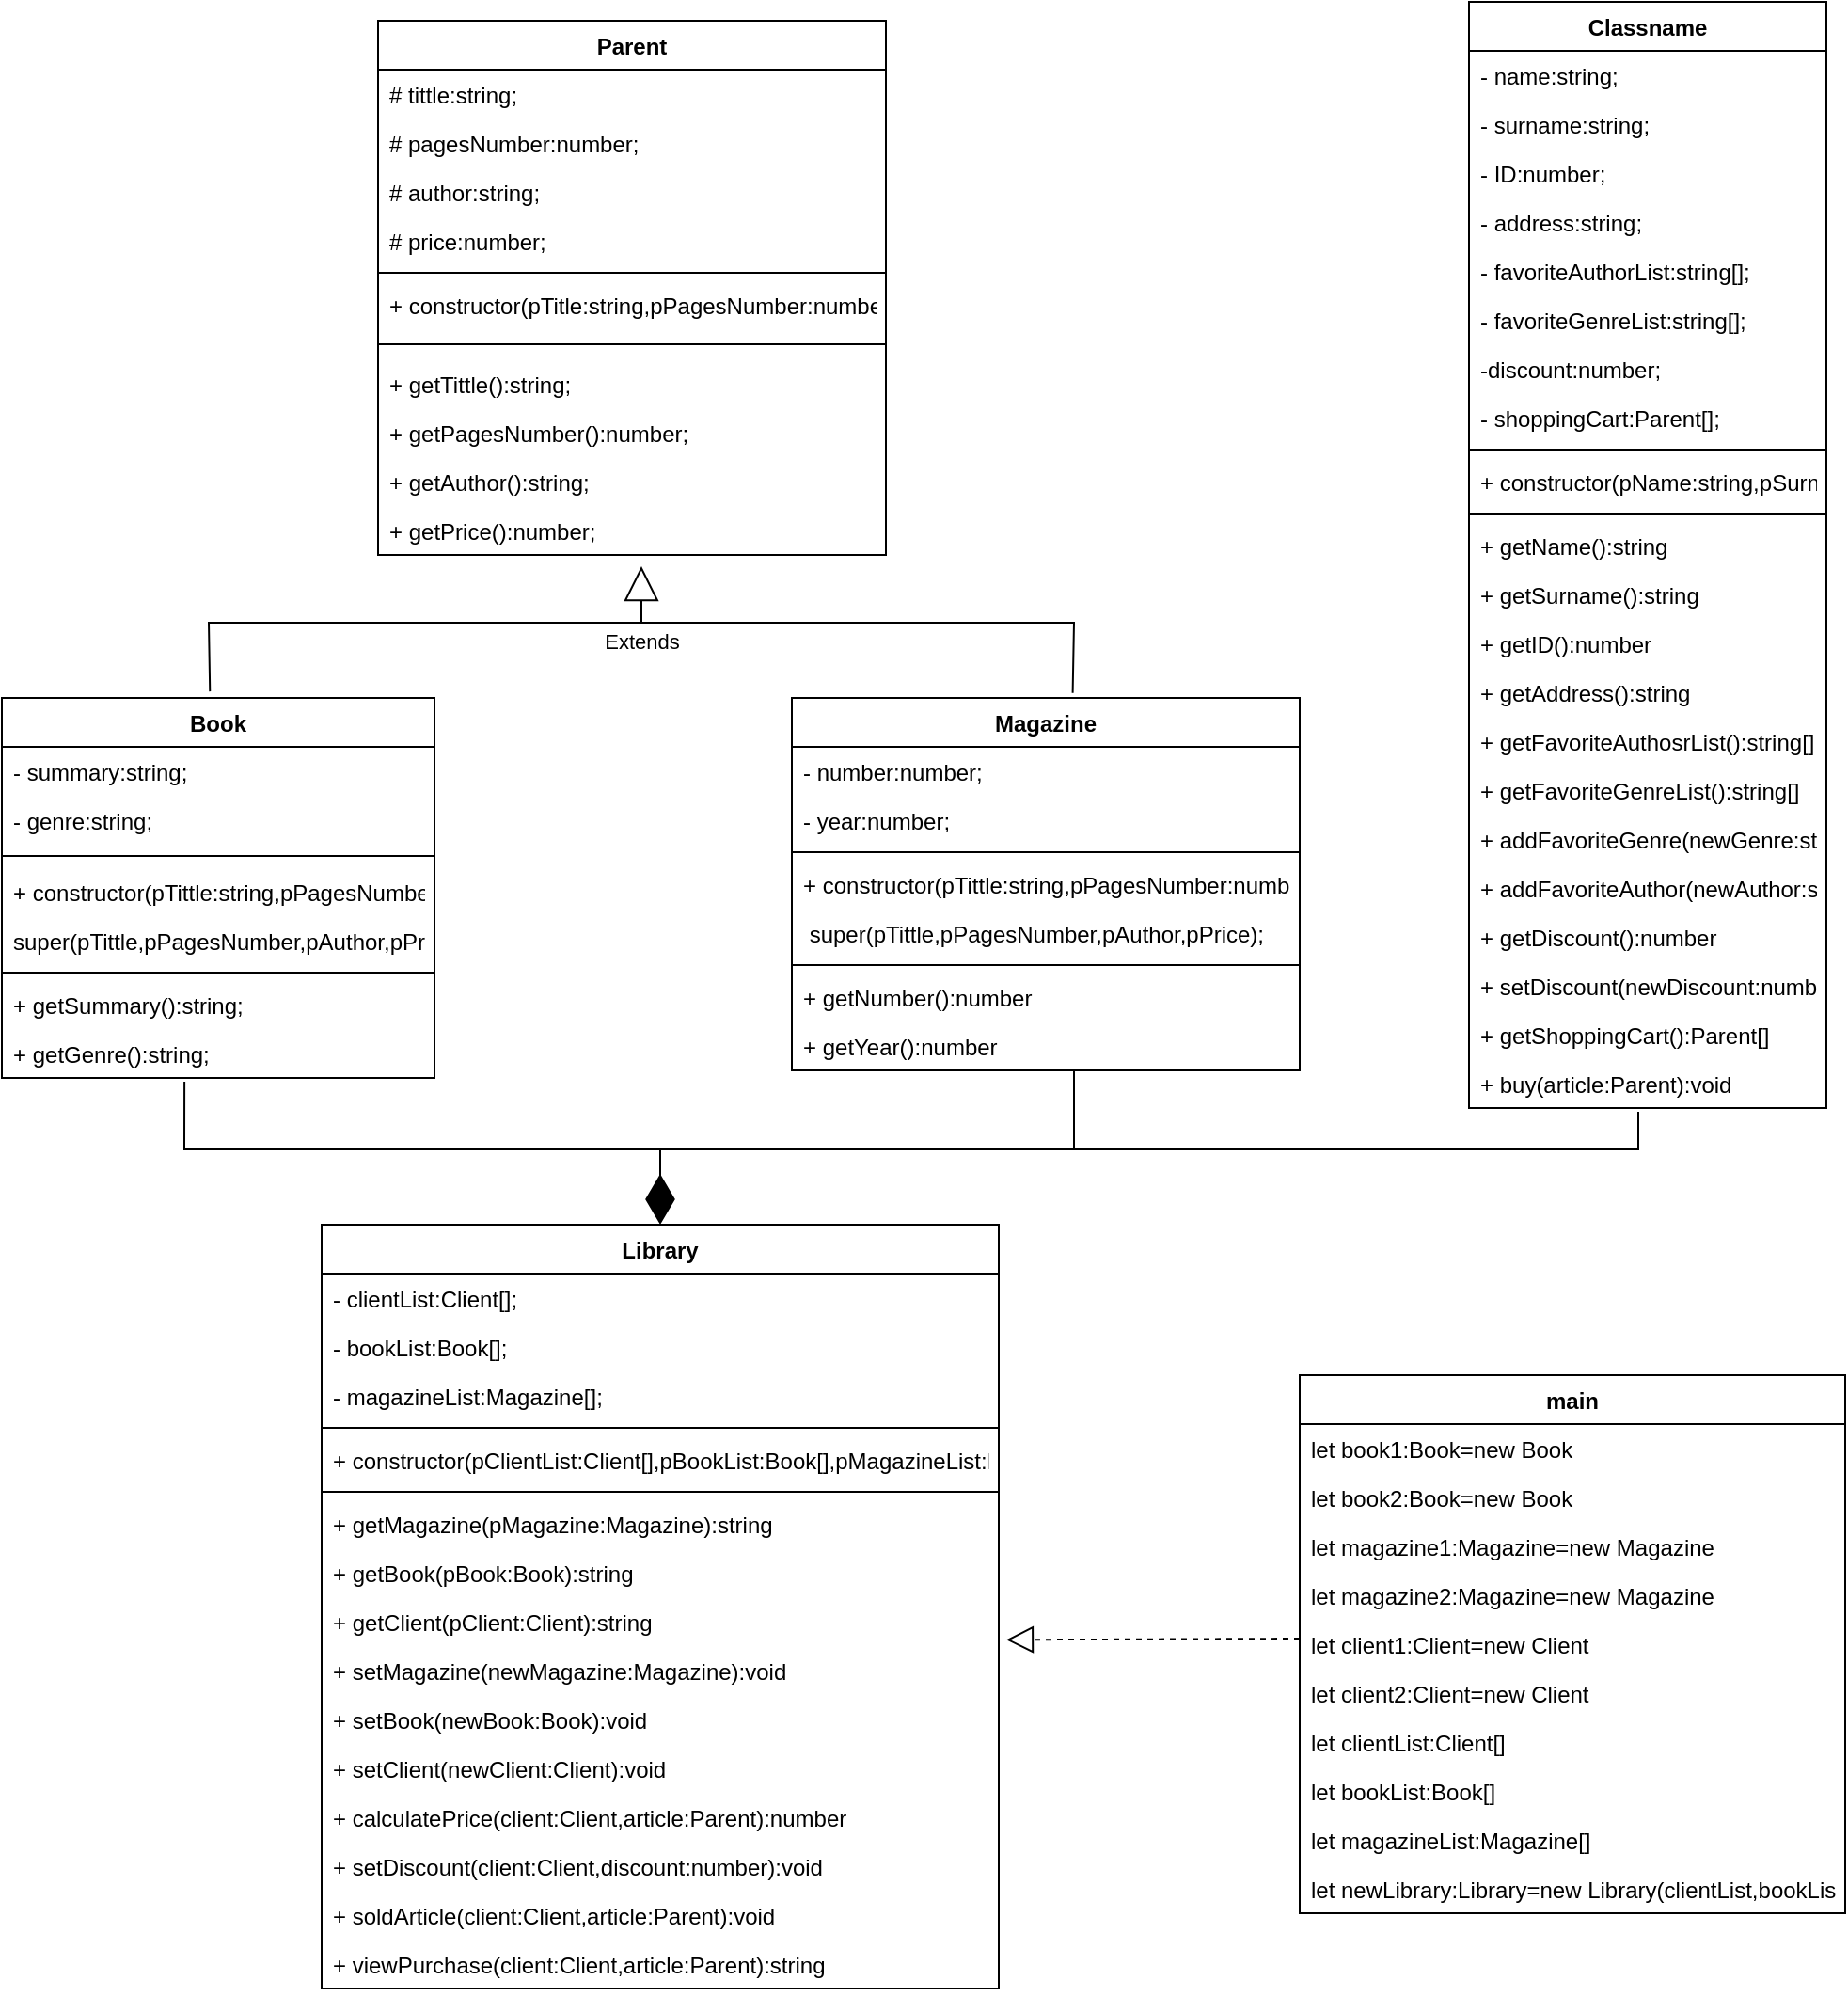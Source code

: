 <mxfile version="20.4.0" type="github">
  <diagram id="yd57geWrQfO_D2EMsrdI" name="Página-1">
    <mxGraphModel dx="1108" dy="524" grid="1" gridSize="10" guides="1" tooltips="1" connect="1" arrows="1" fold="1" page="1" pageScale="1" pageWidth="1200" pageHeight="1920" math="0" shadow="0">
      <root>
        <mxCell id="0" />
        <mxCell id="1" parent="0" />
        <mxCell id="crTrlhbwJg0vsD91Bo2z-1" value="Parent" style="swimlane;fontStyle=1;align=center;verticalAlign=top;childLayout=stackLayout;horizontal=1;startSize=26;horizontalStack=0;resizeParent=1;resizeParentMax=0;resizeLast=0;collapsible=1;marginBottom=0;" vertex="1" parent="1">
          <mxGeometry x="270" y="40" width="270" height="284" as="geometry" />
        </mxCell>
        <mxCell id="crTrlhbwJg0vsD91Bo2z-2" value="# tittle:string;" style="text;strokeColor=none;fillColor=none;align=left;verticalAlign=top;spacingLeft=4;spacingRight=4;overflow=hidden;rotatable=0;points=[[0,0.5],[1,0.5]];portConstraint=eastwest;" vertex="1" parent="crTrlhbwJg0vsD91Bo2z-1">
          <mxGeometry y="26" width="270" height="26" as="geometry" />
        </mxCell>
        <mxCell id="crTrlhbwJg0vsD91Bo2z-18" value="# pagesNumber:number;" style="text;strokeColor=none;fillColor=none;align=left;verticalAlign=top;spacingLeft=4;spacingRight=4;overflow=hidden;rotatable=0;points=[[0,0.5],[1,0.5]];portConstraint=eastwest;" vertex="1" parent="crTrlhbwJg0vsD91Bo2z-1">
          <mxGeometry y="52" width="270" height="26" as="geometry" />
        </mxCell>
        <mxCell id="crTrlhbwJg0vsD91Bo2z-17" value="# author:string;" style="text;strokeColor=none;fillColor=none;align=left;verticalAlign=top;spacingLeft=4;spacingRight=4;overflow=hidden;rotatable=0;points=[[0,0.5],[1,0.5]];portConstraint=eastwest;" vertex="1" parent="crTrlhbwJg0vsD91Bo2z-1">
          <mxGeometry y="78" width="270" height="26" as="geometry" />
        </mxCell>
        <mxCell id="crTrlhbwJg0vsD91Bo2z-20" value="# price:number;" style="text;strokeColor=none;fillColor=none;align=left;verticalAlign=top;spacingLeft=4;spacingRight=4;overflow=hidden;rotatable=0;points=[[0,0.5],[1,0.5]];portConstraint=eastwest;" vertex="1" parent="crTrlhbwJg0vsD91Bo2z-1">
          <mxGeometry y="104" width="270" height="26" as="geometry" />
        </mxCell>
        <mxCell id="crTrlhbwJg0vsD91Bo2z-3" value="" style="line;strokeWidth=1;fillColor=none;align=left;verticalAlign=middle;spacingTop=-1;spacingLeft=3;spacingRight=3;rotatable=0;labelPosition=right;points=[];portConstraint=eastwest;strokeColor=inherit;" vertex="1" parent="crTrlhbwJg0vsD91Bo2z-1">
          <mxGeometry y="130" width="270" height="8" as="geometry" />
        </mxCell>
        <mxCell id="crTrlhbwJg0vsD91Bo2z-4" value="+ constructor(pTitle:string,pPagesNumber:number,pAuthor:string,pPrice:number)" style="text;strokeColor=none;fillColor=none;align=left;verticalAlign=top;spacingLeft=4;spacingRight=4;overflow=hidden;rotatable=0;points=[[0,0.5],[1,0.5]];portConstraint=eastwest;" vertex="1" parent="crTrlhbwJg0vsD91Bo2z-1">
          <mxGeometry y="138" width="270" height="26" as="geometry" />
        </mxCell>
        <mxCell id="crTrlhbwJg0vsD91Bo2z-26" value="" style="line;strokeWidth=1;fillColor=none;align=left;verticalAlign=middle;spacingTop=-1;spacingLeft=3;spacingRight=3;rotatable=0;labelPosition=right;points=[];portConstraint=eastwest;strokeColor=inherit;" vertex="1" parent="crTrlhbwJg0vsD91Bo2z-1">
          <mxGeometry y="164" width="270" height="16" as="geometry" />
        </mxCell>
        <mxCell id="crTrlhbwJg0vsD91Bo2z-24" value="+ getTittle():string;" style="text;strokeColor=none;fillColor=none;align=left;verticalAlign=top;spacingLeft=4;spacingRight=4;overflow=hidden;rotatable=0;points=[[0,0.5],[1,0.5]];portConstraint=eastwest;" vertex="1" parent="crTrlhbwJg0vsD91Bo2z-1">
          <mxGeometry y="180" width="270" height="26" as="geometry" />
        </mxCell>
        <mxCell id="crTrlhbwJg0vsD91Bo2z-29" value="+ getPagesNumber():number;" style="text;strokeColor=none;fillColor=none;align=left;verticalAlign=top;spacingLeft=4;spacingRight=4;overflow=hidden;rotatable=0;points=[[0,0.5],[1,0.5]];portConstraint=eastwest;" vertex="1" parent="crTrlhbwJg0vsD91Bo2z-1">
          <mxGeometry y="206" width="270" height="26" as="geometry" />
        </mxCell>
        <mxCell id="crTrlhbwJg0vsD91Bo2z-28" value="+ getAuthor():string;" style="text;strokeColor=none;fillColor=none;align=left;verticalAlign=top;spacingLeft=4;spacingRight=4;overflow=hidden;rotatable=0;points=[[0,0.5],[1,0.5]];portConstraint=eastwest;" vertex="1" parent="crTrlhbwJg0vsD91Bo2z-1">
          <mxGeometry y="232" width="270" height="26" as="geometry" />
        </mxCell>
        <mxCell id="crTrlhbwJg0vsD91Bo2z-21" value="+ getPrice():number;" style="text;strokeColor=none;fillColor=none;align=left;verticalAlign=top;spacingLeft=4;spacingRight=4;overflow=hidden;rotatable=0;points=[[0,0.5],[1,0.5]];portConstraint=eastwest;" vertex="1" parent="crTrlhbwJg0vsD91Bo2z-1">
          <mxGeometry y="258" width="270" height="26" as="geometry" />
        </mxCell>
        <mxCell id="crTrlhbwJg0vsD91Bo2z-5" value="Book" style="swimlane;fontStyle=1;align=center;verticalAlign=top;childLayout=stackLayout;horizontal=1;startSize=26;horizontalStack=0;resizeParent=1;resizeParentMax=0;resizeLast=0;collapsible=1;marginBottom=0;" vertex="1" parent="1">
          <mxGeometry x="70" y="400" width="230" height="202" as="geometry" />
        </mxCell>
        <mxCell id="crTrlhbwJg0vsD91Bo2z-30" value="- summary:string;" style="text;strokeColor=none;fillColor=none;align=left;verticalAlign=top;spacingLeft=4;spacingRight=4;overflow=hidden;rotatable=0;points=[[0,0.5],[1,0.5]];portConstraint=eastwest;" vertex="1" parent="crTrlhbwJg0vsD91Bo2z-5">
          <mxGeometry y="26" width="230" height="26" as="geometry" />
        </mxCell>
        <mxCell id="crTrlhbwJg0vsD91Bo2z-31" value="- genre:string;" style="text;strokeColor=none;fillColor=none;align=left;verticalAlign=top;spacingLeft=4;spacingRight=4;overflow=hidden;rotatable=0;points=[[0,0.5],[1,0.5]];portConstraint=eastwest;" vertex="1" parent="crTrlhbwJg0vsD91Bo2z-5">
          <mxGeometry y="52" width="230" height="26" as="geometry" />
        </mxCell>
        <mxCell id="crTrlhbwJg0vsD91Bo2z-49" value="" style="line;strokeWidth=1;fillColor=none;align=left;verticalAlign=middle;spacingTop=-1;spacingLeft=3;spacingRight=3;rotatable=0;labelPosition=right;points=[];portConstraint=eastwest;strokeColor=inherit;" vertex="1" parent="crTrlhbwJg0vsD91Bo2z-5">
          <mxGeometry y="78" width="230" height="12" as="geometry" />
        </mxCell>
        <mxCell id="crTrlhbwJg0vsD91Bo2z-32" value="+ constructor(pTittle:string,pPagesNumber:number,pAuthor:string,pPrice:number,pSummary:string,pGenre:string)" style="text;strokeColor=none;fillColor=none;align=left;verticalAlign=top;spacingLeft=4;spacingRight=4;overflow=hidden;rotatable=0;points=[[0,0.5],[1,0.5]];portConstraint=eastwest;" vertex="1" parent="crTrlhbwJg0vsD91Bo2z-5">
          <mxGeometry y="90" width="230" height="26" as="geometry" />
        </mxCell>
        <mxCell id="crTrlhbwJg0vsD91Bo2z-50" value="super(pTittle,pPagesNumber,pAuthor,pPrice);" style="text;strokeColor=none;fillColor=none;align=left;verticalAlign=top;spacingLeft=4;spacingRight=4;overflow=hidden;rotatable=0;points=[[0,0.5],[1,0.5]];portConstraint=eastwest;" vertex="1" parent="crTrlhbwJg0vsD91Bo2z-5">
          <mxGeometry y="116" width="230" height="26" as="geometry" />
        </mxCell>
        <mxCell id="crTrlhbwJg0vsD91Bo2z-7" value="" style="line;strokeWidth=1;fillColor=none;align=left;verticalAlign=middle;spacingTop=-1;spacingLeft=3;spacingRight=3;rotatable=0;labelPosition=right;points=[];portConstraint=eastwest;strokeColor=inherit;" vertex="1" parent="crTrlhbwJg0vsD91Bo2z-5">
          <mxGeometry y="142" width="230" height="8" as="geometry" />
        </mxCell>
        <mxCell id="crTrlhbwJg0vsD91Bo2z-8" value="+ getSummary():string;" style="text;strokeColor=none;fillColor=none;align=left;verticalAlign=top;spacingLeft=4;spacingRight=4;overflow=hidden;rotatable=0;points=[[0,0.5],[1,0.5]];portConstraint=eastwest;" vertex="1" parent="crTrlhbwJg0vsD91Bo2z-5">
          <mxGeometry y="150" width="230" height="26" as="geometry" />
        </mxCell>
        <mxCell id="crTrlhbwJg0vsD91Bo2z-36" value="+ getGenre():string;" style="text;strokeColor=none;fillColor=none;align=left;verticalAlign=top;spacingLeft=4;spacingRight=4;overflow=hidden;rotatable=0;points=[[0,0.5],[1,0.5]];portConstraint=eastwest;" vertex="1" parent="crTrlhbwJg0vsD91Bo2z-5">
          <mxGeometry y="176" width="230" height="26" as="geometry" />
        </mxCell>
        <mxCell id="crTrlhbwJg0vsD91Bo2z-9" value="Magazine" style="swimlane;fontStyle=1;align=center;verticalAlign=top;childLayout=stackLayout;horizontal=1;startSize=26;horizontalStack=0;resizeParent=1;resizeParentMax=0;resizeLast=0;collapsible=1;marginBottom=0;" vertex="1" parent="1">
          <mxGeometry x="490" y="400" width="270" height="198" as="geometry" />
        </mxCell>
        <mxCell id="crTrlhbwJg0vsD91Bo2z-33" value="- number:number;" style="text;strokeColor=none;fillColor=none;align=left;verticalAlign=top;spacingLeft=4;spacingRight=4;overflow=hidden;rotatable=0;points=[[0,0.5],[1,0.5]];portConstraint=eastwest;" vertex="1" parent="crTrlhbwJg0vsD91Bo2z-9">
          <mxGeometry y="26" width="270" height="26" as="geometry" />
        </mxCell>
        <mxCell id="crTrlhbwJg0vsD91Bo2z-10" value="- year:number;" style="text;strokeColor=none;fillColor=none;align=left;verticalAlign=top;spacingLeft=4;spacingRight=4;overflow=hidden;rotatable=0;points=[[0,0.5],[1,0.5]];portConstraint=eastwest;" vertex="1" parent="crTrlhbwJg0vsD91Bo2z-9">
          <mxGeometry y="52" width="270" height="26" as="geometry" />
        </mxCell>
        <mxCell id="crTrlhbwJg0vsD91Bo2z-11" value="" style="line;strokeWidth=1;fillColor=none;align=left;verticalAlign=middle;spacingTop=-1;spacingLeft=3;spacingRight=3;rotatable=0;labelPosition=right;points=[];portConstraint=eastwest;strokeColor=inherit;" vertex="1" parent="crTrlhbwJg0vsD91Bo2z-9">
          <mxGeometry y="78" width="270" height="8" as="geometry" />
        </mxCell>
        <mxCell id="crTrlhbwJg0vsD91Bo2z-12" value="+ constructor(pTittle:string,pPagesNumber:number,pAuthor:string,pPrice:number,pSummary:string,pGenre:string)" style="text;strokeColor=none;fillColor=none;align=left;verticalAlign=top;spacingLeft=4;spacingRight=4;overflow=hidden;rotatable=0;points=[[0,0.5],[1,0.5]];portConstraint=eastwest;" vertex="1" parent="crTrlhbwJg0vsD91Bo2z-9">
          <mxGeometry y="86" width="270" height="26" as="geometry" />
        </mxCell>
        <mxCell id="crTrlhbwJg0vsD91Bo2z-52" value=" super(pTittle,pPagesNumber,pAuthor,pPrice);" style="text;strokeColor=none;fillColor=none;align=left;verticalAlign=top;spacingLeft=4;spacingRight=4;overflow=hidden;rotatable=0;points=[[0,0.5],[1,0.5]];portConstraint=eastwest;" vertex="1" parent="crTrlhbwJg0vsD91Bo2z-9">
          <mxGeometry y="112" width="270" height="26" as="geometry" />
        </mxCell>
        <mxCell id="crTrlhbwJg0vsD91Bo2z-51" value="" style="line;strokeWidth=1;fillColor=none;align=left;verticalAlign=middle;spacingTop=-1;spacingLeft=3;spacingRight=3;rotatable=0;labelPosition=right;points=[];portConstraint=eastwest;strokeColor=inherit;" vertex="1" parent="crTrlhbwJg0vsD91Bo2z-9">
          <mxGeometry y="138" width="270" height="8" as="geometry" />
        </mxCell>
        <mxCell id="crTrlhbwJg0vsD91Bo2z-39" value="+ getNumber():number" style="text;strokeColor=none;fillColor=none;align=left;verticalAlign=top;spacingLeft=4;spacingRight=4;overflow=hidden;rotatable=0;points=[[0,0.5],[1,0.5]];portConstraint=eastwest;" vertex="1" parent="crTrlhbwJg0vsD91Bo2z-9">
          <mxGeometry y="146" width="270" height="26" as="geometry" />
        </mxCell>
        <mxCell id="crTrlhbwJg0vsD91Bo2z-41" value="+ getYear():number" style="text;strokeColor=none;fillColor=none;align=left;verticalAlign=top;spacingLeft=4;spacingRight=4;overflow=hidden;rotatable=0;points=[[0,0.5],[1,0.5]];portConstraint=eastwest;" vertex="1" parent="crTrlhbwJg0vsD91Bo2z-9">
          <mxGeometry y="172" width="270" height="26" as="geometry" />
        </mxCell>
        <mxCell id="crTrlhbwJg0vsD91Bo2z-13" value="Classname" style="swimlane;fontStyle=1;align=center;verticalAlign=top;childLayout=stackLayout;horizontal=1;startSize=26;horizontalStack=0;resizeParent=1;resizeParentMax=0;resizeLast=0;collapsible=1;marginBottom=0;" vertex="1" parent="1">
          <mxGeometry x="850" y="30" width="190" height="588" as="geometry" />
        </mxCell>
        <mxCell id="crTrlhbwJg0vsD91Bo2z-14" value="- name:string;" style="text;strokeColor=none;fillColor=none;align=left;verticalAlign=top;spacingLeft=4;spacingRight=4;overflow=hidden;rotatable=0;points=[[0,0.5],[1,0.5]];portConstraint=eastwest;" vertex="1" parent="crTrlhbwJg0vsD91Bo2z-13">
          <mxGeometry y="26" width="190" height="26" as="geometry" />
        </mxCell>
        <mxCell id="crTrlhbwJg0vsD91Bo2z-44" value="- surname:string;" style="text;strokeColor=none;fillColor=none;align=left;verticalAlign=top;spacingLeft=4;spacingRight=4;overflow=hidden;rotatable=0;points=[[0,0.5],[1,0.5]];portConstraint=eastwest;" vertex="1" parent="crTrlhbwJg0vsD91Bo2z-13">
          <mxGeometry y="52" width="190" height="26" as="geometry" />
        </mxCell>
        <mxCell id="crTrlhbwJg0vsD91Bo2z-43" value="- ID:number;" style="text;strokeColor=none;fillColor=none;align=left;verticalAlign=top;spacingLeft=4;spacingRight=4;overflow=hidden;rotatable=0;points=[[0,0.5],[1,0.5]];portConstraint=eastwest;" vertex="1" parent="crTrlhbwJg0vsD91Bo2z-13">
          <mxGeometry y="78" width="190" height="26" as="geometry" />
        </mxCell>
        <mxCell id="crTrlhbwJg0vsD91Bo2z-42" value="- address:string;" style="text;strokeColor=none;fillColor=none;align=left;verticalAlign=top;spacingLeft=4;spacingRight=4;overflow=hidden;rotatable=0;points=[[0,0.5],[1,0.5]];portConstraint=eastwest;" vertex="1" parent="crTrlhbwJg0vsD91Bo2z-13">
          <mxGeometry y="104" width="190" height="26" as="geometry" />
        </mxCell>
        <mxCell id="crTrlhbwJg0vsD91Bo2z-53" value="- favoriteAuthorList:string[];" style="text;strokeColor=none;fillColor=none;align=left;verticalAlign=top;spacingLeft=4;spacingRight=4;overflow=hidden;rotatable=0;points=[[0,0.5],[1,0.5]];portConstraint=eastwest;" vertex="1" parent="crTrlhbwJg0vsD91Bo2z-13">
          <mxGeometry y="130" width="190" height="26" as="geometry" />
        </mxCell>
        <mxCell id="crTrlhbwJg0vsD91Bo2z-55" value="- favoriteGenreList:string[];" style="text;strokeColor=none;fillColor=none;align=left;verticalAlign=top;spacingLeft=4;spacingRight=4;overflow=hidden;rotatable=0;points=[[0,0.5],[1,0.5]];portConstraint=eastwest;" vertex="1" parent="crTrlhbwJg0vsD91Bo2z-13">
          <mxGeometry y="156" width="190" height="26" as="geometry" />
        </mxCell>
        <mxCell id="crTrlhbwJg0vsD91Bo2z-57" value="-discount:number;" style="text;strokeColor=none;fillColor=none;align=left;verticalAlign=top;spacingLeft=4;spacingRight=4;overflow=hidden;rotatable=0;points=[[0,0.5],[1,0.5]];portConstraint=eastwest;" vertex="1" parent="crTrlhbwJg0vsD91Bo2z-13">
          <mxGeometry y="182" width="190" height="26" as="geometry" />
        </mxCell>
        <mxCell id="crTrlhbwJg0vsD91Bo2z-58" value="- shoppingCart:Parent[];" style="text;strokeColor=none;fillColor=none;align=left;verticalAlign=top;spacingLeft=4;spacingRight=4;overflow=hidden;rotatable=0;points=[[0,0.5],[1,0.5]];portConstraint=eastwest;" vertex="1" parent="crTrlhbwJg0vsD91Bo2z-13">
          <mxGeometry y="208" width="190" height="26" as="geometry" />
        </mxCell>
        <mxCell id="crTrlhbwJg0vsD91Bo2z-59" value="" style="line;strokeWidth=1;fillColor=none;align=left;verticalAlign=middle;spacingTop=-1;spacingLeft=3;spacingRight=3;rotatable=0;labelPosition=right;points=[];portConstraint=eastwest;strokeColor=inherit;" vertex="1" parent="crTrlhbwJg0vsD91Bo2z-13">
          <mxGeometry y="234" width="190" height="8" as="geometry" />
        </mxCell>
        <mxCell id="crTrlhbwJg0vsD91Bo2z-56" value="+ constructor(pName:string,pSurname:string,pID:number,pAddress:string,pDiscount:number)" style="text;strokeColor=none;fillColor=none;align=left;verticalAlign=top;spacingLeft=4;spacingRight=4;overflow=hidden;rotatable=0;points=[[0,0.5],[1,0.5]];portConstraint=eastwest;" vertex="1" parent="crTrlhbwJg0vsD91Bo2z-13">
          <mxGeometry y="242" width="190" height="26" as="geometry" />
        </mxCell>
        <mxCell id="crTrlhbwJg0vsD91Bo2z-15" value="" style="line;strokeWidth=1;fillColor=none;align=left;verticalAlign=middle;spacingTop=-1;spacingLeft=3;spacingRight=3;rotatable=0;labelPosition=right;points=[];portConstraint=eastwest;strokeColor=inherit;" vertex="1" parent="crTrlhbwJg0vsD91Bo2z-13">
          <mxGeometry y="268" width="190" height="8" as="geometry" />
        </mxCell>
        <mxCell id="crTrlhbwJg0vsD91Bo2z-16" value="+ getName():string" style="text;strokeColor=none;fillColor=none;align=left;verticalAlign=top;spacingLeft=4;spacingRight=4;overflow=hidden;rotatable=0;points=[[0,0.5],[1,0.5]];portConstraint=eastwest;" vertex="1" parent="crTrlhbwJg0vsD91Bo2z-13">
          <mxGeometry y="276" width="190" height="26" as="geometry" />
        </mxCell>
        <mxCell id="crTrlhbwJg0vsD91Bo2z-60" value="+ getSurname():string" style="text;strokeColor=none;fillColor=none;align=left;verticalAlign=top;spacingLeft=4;spacingRight=4;overflow=hidden;rotatable=0;points=[[0,0.5],[1,0.5]];portConstraint=eastwest;" vertex="1" parent="crTrlhbwJg0vsD91Bo2z-13">
          <mxGeometry y="302" width="190" height="26" as="geometry" />
        </mxCell>
        <mxCell id="crTrlhbwJg0vsD91Bo2z-63" value="+ getID():number" style="text;strokeColor=none;fillColor=none;align=left;verticalAlign=top;spacingLeft=4;spacingRight=4;overflow=hidden;rotatable=0;points=[[0,0.5],[1,0.5]];portConstraint=eastwest;" vertex="1" parent="crTrlhbwJg0vsD91Bo2z-13">
          <mxGeometry y="328" width="190" height="26" as="geometry" />
        </mxCell>
        <mxCell id="crTrlhbwJg0vsD91Bo2z-62" value="+ getAddress():string" style="text;strokeColor=none;fillColor=none;align=left;verticalAlign=top;spacingLeft=4;spacingRight=4;overflow=hidden;rotatable=0;points=[[0,0.5],[1,0.5]];portConstraint=eastwest;" vertex="1" parent="crTrlhbwJg0vsD91Bo2z-13">
          <mxGeometry y="354" width="190" height="26" as="geometry" />
        </mxCell>
        <mxCell id="crTrlhbwJg0vsD91Bo2z-61" value="+ getFavoriteAuthosrList():string[]" style="text;strokeColor=none;fillColor=none;align=left;verticalAlign=top;spacingLeft=4;spacingRight=4;overflow=hidden;rotatable=0;points=[[0,0.5],[1,0.5]];portConstraint=eastwest;" vertex="1" parent="crTrlhbwJg0vsD91Bo2z-13">
          <mxGeometry y="380" width="190" height="26" as="geometry" />
        </mxCell>
        <mxCell id="crTrlhbwJg0vsD91Bo2z-46" value="+ getFavoriteGenreList():string[]" style="text;strokeColor=none;fillColor=none;align=left;verticalAlign=top;spacingLeft=4;spacingRight=4;overflow=hidden;rotatable=0;points=[[0,0.5],[1,0.5]];portConstraint=eastwest;" vertex="1" parent="crTrlhbwJg0vsD91Bo2z-13">
          <mxGeometry y="406" width="190" height="26" as="geometry" />
        </mxCell>
        <mxCell id="crTrlhbwJg0vsD91Bo2z-47" value="+ addFavoriteGenre(newGenre:string):void" style="text;strokeColor=none;fillColor=none;align=left;verticalAlign=top;spacingLeft=4;spacingRight=4;overflow=hidden;rotatable=0;points=[[0,0.5],[1,0.5]];portConstraint=eastwest;" vertex="1" parent="crTrlhbwJg0vsD91Bo2z-13">
          <mxGeometry y="432" width="190" height="26" as="geometry" />
        </mxCell>
        <mxCell id="crTrlhbwJg0vsD91Bo2z-45" value="+ addFavoriteAuthor(newAuthor:string):void" style="text;strokeColor=none;fillColor=none;align=left;verticalAlign=top;spacingLeft=4;spacingRight=4;overflow=hidden;rotatable=0;points=[[0,0.5],[1,0.5]];portConstraint=eastwest;" vertex="1" parent="crTrlhbwJg0vsD91Bo2z-13">
          <mxGeometry y="458" width="190" height="26" as="geometry" />
        </mxCell>
        <mxCell id="crTrlhbwJg0vsD91Bo2z-64" value="+ getDiscount():number" style="text;strokeColor=none;fillColor=none;align=left;verticalAlign=top;spacingLeft=4;spacingRight=4;overflow=hidden;rotatable=0;points=[[0,0.5],[1,0.5]];portConstraint=eastwest;" vertex="1" parent="crTrlhbwJg0vsD91Bo2z-13">
          <mxGeometry y="484" width="190" height="26" as="geometry" />
        </mxCell>
        <mxCell id="crTrlhbwJg0vsD91Bo2z-66" value="+ setDiscount(newDiscount:number):voi" style="text;strokeColor=none;fillColor=none;align=left;verticalAlign=top;spacingLeft=4;spacingRight=4;overflow=hidden;rotatable=0;points=[[0,0.5],[1,0.5]];portConstraint=eastwest;" vertex="1" parent="crTrlhbwJg0vsD91Bo2z-13">
          <mxGeometry y="510" width="190" height="26" as="geometry" />
        </mxCell>
        <mxCell id="crTrlhbwJg0vsD91Bo2z-68" value="+ getShoppingCart():Parent[]" style="text;strokeColor=none;fillColor=none;align=left;verticalAlign=top;spacingLeft=4;spacingRight=4;overflow=hidden;rotatable=0;points=[[0,0.5],[1,0.5]];portConstraint=eastwest;" vertex="1" parent="crTrlhbwJg0vsD91Bo2z-13">
          <mxGeometry y="536" width="190" height="26" as="geometry" />
        </mxCell>
        <mxCell id="crTrlhbwJg0vsD91Bo2z-67" value="+ buy(article:Parent):void" style="text;strokeColor=none;fillColor=none;align=left;verticalAlign=top;spacingLeft=4;spacingRight=4;overflow=hidden;rotatable=0;points=[[0,0.5],[1,0.5]];portConstraint=eastwest;" vertex="1" parent="crTrlhbwJg0vsD91Bo2z-13">
          <mxGeometry y="562" width="190" height="26" as="geometry" />
        </mxCell>
        <mxCell id="crTrlhbwJg0vsD91Bo2z-69" value="Library" style="swimlane;fontStyle=1;align=center;verticalAlign=top;childLayout=stackLayout;horizontal=1;startSize=26;horizontalStack=0;resizeParent=1;resizeParentMax=0;resizeLast=0;collapsible=1;marginBottom=0;" vertex="1" parent="1">
          <mxGeometry x="240" y="680" width="360" height="406" as="geometry" />
        </mxCell>
        <mxCell id="crTrlhbwJg0vsD91Bo2z-70" value="- clientList:Client[];" style="text;strokeColor=none;fillColor=none;align=left;verticalAlign=top;spacingLeft=4;spacingRight=4;overflow=hidden;rotatable=0;points=[[0,0.5],[1,0.5]];portConstraint=eastwest;" vertex="1" parent="crTrlhbwJg0vsD91Bo2z-69">
          <mxGeometry y="26" width="360" height="26" as="geometry" />
        </mxCell>
        <mxCell id="crTrlhbwJg0vsD91Bo2z-74" value="- bookList:Book[];" style="text;strokeColor=none;fillColor=none;align=left;verticalAlign=top;spacingLeft=4;spacingRight=4;overflow=hidden;rotatable=0;points=[[0,0.5],[1,0.5]];portConstraint=eastwest;" vertex="1" parent="crTrlhbwJg0vsD91Bo2z-69">
          <mxGeometry y="52" width="360" height="26" as="geometry" />
        </mxCell>
        <mxCell id="crTrlhbwJg0vsD91Bo2z-77" value="- magazineList:Magazine[];" style="text;strokeColor=none;fillColor=none;align=left;verticalAlign=top;spacingLeft=4;spacingRight=4;overflow=hidden;rotatable=0;points=[[0,0.5],[1,0.5]];portConstraint=eastwest;" vertex="1" parent="crTrlhbwJg0vsD91Bo2z-69">
          <mxGeometry y="78" width="360" height="26" as="geometry" />
        </mxCell>
        <mxCell id="crTrlhbwJg0vsD91Bo2z-84" value="" style="line;strokeWidth=1;fillColor=none;align=left;verticalAlign=middle;spacingTop=-1;spacingLeft=3;spacingRight=3;rotatable=0;labelPosition=right;points=[];portConstraint=eastwest;strokeColor=inherit;" vertex="1" parent="crTrlhbwJg0vsD91Bo2z-69">
          <mxGeometry y="104" width="360" height="8" as="geometry" />
        </mxCell>
        <mxCell id="crTrlhbwJg0vsD91Bo2z-76" value="+ constructor(pClientList:Client[],pBookList:Book[],pMagazineList:Magazine[])" style="text;strokeColor=none;fillColor=none;align=left;verticalAlign=top;spacingLeft=4;spacingRight=4;overflow=hidden;rotatable=0;points=[[0,0.5],[1,0.5]];portConstraint=eastwest;" vertex="1" parent="crTrlhbwJg0vsD91Bo2z-69">
          <mxGeometry y="112" width="360" height="26" as="geometry" />
        </mxCell>
        <mxCell id="crTrlhbwJg0vsD91Bo2z-71" value="" style="line;strokeWidth=1;fillColor=none;align=left;verticalAlign=middle;spacingTop=-1;spacingLeft=3;spacingRight=3;rotatable=0;labelPosition=right;points=[];portConstraint=eastwest;strokeColor=inherit;" vertex="1" parent="crTrlhbwJg0vsD91Bo2z-69">
          <mxGeometry y="138" width="360" height="8" as="geometry" />
        </mxCell>
        <mxCell id="crTrlhbwJg0vsD91Bo2z-83" value="+ getMagazine(pMagazine:Magazine):string" style="text;strokeColor=none;fillColor=none;align=left;verticalAlign=top;spacingLeft=4;spacingRight=4;overflow=hidden;rotatable=0;points=[[0,0.5],[1,0.5]];portConstraint=eastwest;" vertex="1" parent="crTrlhbwJg0vsD91Bo2z-69">
          <mxGeometry y="146" width="360" height="26" as="geometry" />
        </mxCell>
        <mxCell id="crTrlhbwJg0vsD91Bo2z-75" value="+ getBook(pBook:Book):string" style="text;strokeColor=none;fillColor=none;align=left;verticalAlign=top;spacingLeft=4;spacingRight=4;overflow=hidden;rotatable=0;points=[[0,0.5],[1,0.5]];portConstraint=eastwest;" vertex="1" parent="crTrlhbwJg0vsD91Bo2z-69">
          <mxGeometry y="172" width="360" height="26" as="geometry" />
        </mxCell>
        <mxCell id="crTrlhbwJg0vsD91Bo2z-73" value="+ getClient(pClient:Client):string" style="text;strokeColor=none;fillColor=none;align=left;verticalAlign=top;spacingLeft=4;spacingRight=4;overflow=hidden;rotatable=0;points=[[0,0.5],[1,0.5]];portConstraint=eastwest;" vertex="1" parent="crTrlhbwJg0vsD91Bo2z-69">
          <mxGeometry y="198" width="360" height="26" as="geometry" />
        </mxCell>
        <mxCell id="crTrlhbwJg0vsD91Bo2z-72" value="+ setMagazine(newMagazine:Magazine):void" style="text;strokeColor=none;fillColor=none;align=left;verticalAlign=top;spacingLeft=4;spacingRight=4;overflow=hidden;rotatable=0;points=[[0,0.5],[1,0.5]];portConstraint=eastwest;" vertex="1" parent="crTrlhbwJg0vsD91Bo2z-69">
          <mxGeometry y="224" width="360" height="26" as="geometry" />
        </mxCell>
        <mxCell id="crTrlhbwJg0vsD91Bo2z-79" value="+ setBook(newBook:Book):void" style="text;strokeColor=none;fillColor=none;align=left;verticalAlign=top;spacingLeft=4;spacingRight=4;overflow=hidden;rotatable=0;points=[[0,0.5],[1,0.5]];portConstraint=eastwest;" vertex="1" parent="crTrlhbwJg0vsD91Bo2z-69">
          <mxGeometry y="250" width="360" height="26" as="geometry" />
        </mxCell>
        <mxCell id="crTrlhbwJg0vsD91Bo2z-82" value="+ setClient(newClient:Client):void" style="text;strokeColor=none;fillColor=none;align=left;verticalAlign=top;spacingLeft=4;spacingRight=4;overflow=hidden;rotatable=0;points=[[0,0.5],[1,0.5]];portConstraint=eastwest;" vertex="1" parent="crTrlhbwJg0vsD91Bo2z-69">
          <mxGeometry y="276" width="360" height="26" as="geometry" />
        </mxCell>
        <mxCell id="crTrlhbwJg0vsD91Bo2z-81" value="+ calculatePrice(client:Client,article:Parent):number" style="text;strokeColor=none;fillColor=none;align=left;verticalAlign=top;spacingLeft=4;spacingRight=4;overflow=hidden;rotatable=0;points=[[0,0.5],[1,0.5]];portConstraint=eastwest;" vertex="1" parent="crTrlhbwJg0vsD91Bo2z-69">
          <mxGeometry y="302" width="360" height="26" as="geometry" />
        </mxCell>
        <mxCell id="crTrlhbwJg0vsD91Bo2z-80" value="+ setDiscount(client:Client,discount:number):void" style="text;strokeColor=none;fillColor=none;align=left;verticalAlign=top;spacingLeft=4;spacingRight=4;overflow=hidden;rotatable=0;points=[[0,0.5],[1,0.5]];portConstraint=eastwest;" vertex="1" parent="crTrlhbwJg0vsD91Bo2z-69">
          <mxGeometry y="328" width="360" height="26" as="geometry" />
        </mxCell>
        <mxCell id="crTrlhbwJg0vsD91Bo2z-78" value="+ soldArticle(client:Client,article:Parent):void" style="text;strokeColor=none;fillColor=none;align=left;verticalAlign=top;spacingLeft=4;spacingRight=4;overflow=hidden;rotatable=0;points=[[0,0.5],[1,0.5]];portConstraint=eastwest;" vertex="1" parent="crTrlhbwJg0vsD91Bo2z-69">
          <mxGeometry y="354" width="360" height="26" as="geometry" />
        </mxCell>
        <mxCell id="crTrlhbwJg0vsD91Bo2z-85" value="+ viewPurchase(client:Client,article:Parent):string" style="text;strokeColor=none;fillColor=none;align=left;verticalAlign=top;spacingLeft=4;spacingRight=4;overflow=hidden;rotatable=0;points=[[0,0.5],[1,0.5]];portConstraint=eastwest;" vertex="1" parent="crTrlhbwJg0vsD91Bo2z-69">
          <mxGeometry y="380" width="360" height="26" as="geometry" />
        </mxCell>
        <mxCell id="crTrlhbwJg0vsD91Bo2z-86" value="main" style="swimlane;fontStyle=1;align=center;verticalAlign=top;childLayout=stackLayout;horizontal=1;startSize=26;horizontalStack=0;resizeParent=1;resizeParentMax=0;resizeLast=0;collapsible=1;marginBottom=0;" vertex="1" parent="1">
          <mxGeometry x="760" y="760" width="290" height="286" as="geometry" />
        </mxCell>
        <mxCell id="crTrlhbwJg0vsD91Bo2z-90" value="let book1:Book=new Book" style="text;strokeColor=none;fillColor=none;align=left;verticalAlign=top;spacingLeft=4;spacingRight=4;overflow=hidden;rotatable=0;points=[[0,0.5],[1,0.5]];portConstraint=eastwest;" vertex="1" parent="crTrlhbwJg0vsD91Bo2z-86">
          <mxGeometry y="26" width="290" height="26" as="geometry" />
        </mxCell>
        <mxCell id="crTrlhbwJg0vsD91Bo2z-91" value="let book2:Book=new Book" style="text;strokeColor=none;fillColor=none;align=left;verticalAlign=top;spacingLeft=4;spacingRight=4;overflow=hidden;rotatable=0;points=[[0,0.5],[1,0.5]];portConstraint=eastwest;" vertex="1" parent="crTrlhbwJg0vsD91Bo2z-86">
          <mxGeometry y="52" width="290" height="26" as="geometry" />
        </mxCell>
        <mxCell id="crTrlhbwJg0vsD91Bo2z-87" value="let magazine1:Magazine=new Magazine" style="text;strokeColor=none;fillColor=none;align=left;verticalAlign=top;spacingLeft=4;spacingRight=4;overflow=hidden;rotatable=0;points=[[0,0.5],[1,0.5]];portConstraint=eastwest;" vertex="1" parent="crTrlhbwJg0vsD91Bo2z-86">
          <mxGeometry y="78" width="290" height="26" as="geometry" />
        </mxCell>
        <mxCell id="crTrlhbwJg0vsD91Bo2z-94" value="let magazine2:Magazine=new Magazine" style="text;strokeColor=none;fillColor=none;align=left;verticalAlign=top;spacingLeft=4;spacingRight=4;overflow=hidden;rotatable=0;points=[[0,0.5],[1,0.5]];portConstraint=eastwest;" vertex="1" parent="crTrlhbwJg0vsD91Bo2z-86">
          <mxGeometry y="104" width="290" height="26" as="geometry" />
        </mxCell>
        <mxCell id="crTrlhbwJg0vsD91Bo2z-96" value="let client1:Client=new Client" style="text;strokeColor=none;fillColor=none;align=left;verticalAlign=top;spacingLeft=4;spacingRight=4;overflow=hidden;rotatable=0;points=[[0,0.5],[1,0.5]];portConstraint=eastwest;" vertex="1" parent="crTrlhbwJg0vsD91Bo2z-86">
          <mxGeometry y="130" width="290" height="26" as="geometry" />
        </mxCell>
        <mxCell id="crTrlhbwJg0vsD91Bo2z-97" value="let client2:Client=new Client" style="text;strokeColor=none;fillColor=none;align=left;verticalAlign=top;spacingLeft=4;spacingRight=4;overflow=hidden;rotatable=0;points=[[0,0.5],[1,0.5]];portConstraint=eastwest;" vertex="1" parent="crTrlhbwJg0vsD91Bo2z-86">
          <mxGeometry y="156" width="290" height="26" as="geometry" />
        </mxCell>
        <mxCell id="crTrlhbwJg0vsD91Bo2z-98" value="let clientList:Client[]" style="text;strokeColor=none;fillColor=none;align=left;verticalAlign=top;spacingLeft=4;spacingRight=4;overflow=hidden;rotatable=0;points=[[0,0.5],[1,0.5]];portConstraint=eastwest;" vertex="1" parent="crTrlhbwJg0vsD91Bo2z-86">
          <mxGeometry y="182" width="290" height="26" as="geometry" />
        </mxCell>
        <mxCell id="crTrlhbwJg0vsD91Bo2z-99" value="let bookList:Book[]" style="text;strokeColor=none;fillColor=none;align=left;verticalAlign=top;spacingLeft=4;spacingRight=4;overflow=hidden;rotatable=0;points=[[0,0.5],[1,0.5]];portConstraint=eastwest;" vertex="1" parent="crTrlhbwJg0vsD91Bo2z-86">
          <mxGeometry y="208" width="290" height="26" as="geometry" />
        </mxCell>
        <mxCell id="crTrlhbwJg0vsD91Bo2z-100" value="let magazineList:Magazine[]" style="text;strokeColor=none;fillColor=none;align=left;verticalAlign=top;spacingLeft=4;spacingRight=4;overflow=hidden;rotatable=0;points=[[0,0.5],[1,0.5]];portConstraint=eastwest;" vertex="1" parent="crTrlhbwJg0vsD91Bo2z-86">
          <mxGeometry y="234" width="290" height="26" as="geometry" />
        </mxCell>
        <mxCell id="crTrlhbwJg0vsD91Bo2z-92" value="let newLibrary:Library=new Library(clientList,bookList,magazineList);" style="text;strokeColor=none;fillColor=none;align=left;verticalAlign=top;spacingLeft=4;spacingRight=4;overflow=hidden;rotatable=0;points=[[0,0.5],[1,0.5]];portConstraint=eastwest;" vertex="1" parent="crTrlhbwJg0vsD91Bo2z-86">
          <mxGeometry y="260" width="290" height="26" as="geometry" />
        </mxCell>
        <mxCell id="crTrlhbwJg0vsD91Bo2z-107" value="" style="endArrow=diamondThin;endFill=1;endSize=24;html=1;rounded=0;entryX=0.5;entryY=0;entryDx=0;entryDy=0;exitX=0.422;exitY=1.077;exitDx=0;exitDy=0;exitPerimeter=0;" edge="1" parent="1" source="crTrlhbwJg0vsD91Bo2z-36" target="crTrlhbwJg0vsD91Bo2z-69">
          <mxGeometry width="160" relative="1" as="geometry">
            <mxPoint x="170" y="640" as="sourcePoint" />
            <mxPoint x="440" y="679" as="targetPoint" />
            <Array as="points">
              <mxPoint x="167" y="640" />
              <mxPoint x="420" y="640" />
            </Array>
          </mxGeometry>
        </mxCell>
        <mxCell id="crTrlhbwJg0vsD91Bo2z-108" value="" style="endArrow=none;html=1;rounded=0;" edge="1" parent="1">
          <mxGeometry width="50" height="50" relative="1" as="geometry">
            <mxPoint x="420" y="640" as="sourcePoint" />
            <mxPoint x="940" y="640" as="targetPoint" />
            <Array as="points">
              <mxPoint x="940" y="640" />
              <mxPoint x="940" y="620" />
            </Array>
          </mxGeometry>
        </mxCell>
        <mxCell id="crTrlhbwJg0vsD91Bo2z-109" value="" style="endArrow=none;html=1;rounded=0;" edge="1" parent="1">
          <mxGeometry width="50" height="50" relative="1" as="geometry">
            <mxPoint x="640" y="640" as="sourcePoint" />
            <mxPoint x="640" y="598" as="targetPoint" />
          </mxGeometry>
        </mxCell>
        <mxCell id="crTrlhbwJg0vsD91Bo2z-113" value="" style="endArrow=block;dashed=1;endFill=0;endSize=12;html=1;rounded=0;entryX=1.011;entryY=0.872;entryDx=0;entryDy=0;entryPerimeter=0;" edge="1" parent="1" target="crTrlhbwJg0vsD91Bo2z-73">
          <mxGeometry width="160" relative="1" as="geometry">
            <mxPoint x="760" y="900" as="sourcePoint" />
            <mxPoint x="610" y="900" as="targetPoint" />
          </mxGeometry>
        </mxCell>
        <mxCell id="crTrlhbwJg0vsD91Bo2z-114" value="Extends" style="endArrow=block;endSize=16;endFill=0;html=1;rounded=0;exitX=0.481;exitY=-0.017;exitDx=0;exitDy=0;exitPerimeter=0;" edge="1" parent="1" source="crTrlhbwJg0vsD91Bo2z-5">
          <mxGeometry x="0.798" y="-10" width="160" relative="1" as="geometry">
            <mxPoint x="250" y="360" as="sourcePoint" />
            <mxPoint x="410" y="330" as="targetPoint" />
            <Array as="points">
              <mxPoint x="180" y="360" />
              <mxPoint x="410" y="360" />
            </Array>
            <mxPoint x="-10" y="10" as="offset" />
          </mxGeometry>
        </mxCell>
        <mxCell id="crTrlhbwJg0vsD91Bo2z-115" value="" style="endArrow=none;html=1;rounded=0;entryX=0.553;entryY=-0.013;entryDx=0;entryDy=0;entryPerimeter=0;" edge="1" parent="1" target="crTrlhbwJg0vsD91Bo2z-9">
          <mxGeometry width="50" height="50" relative="1" as="geometry">
            <mxPoint x="410" y="360" as="sourcePoint" />
            <mxPoint x="620" y="360" as="targetPoint" />
            <Array as="points">
              <mxPoint x="640" y="360" />
            </Array>
          </mxGeometry>
        </mxCell>
      </root>
    </mxGraphModel>
  </diagram>
</mxfile>
